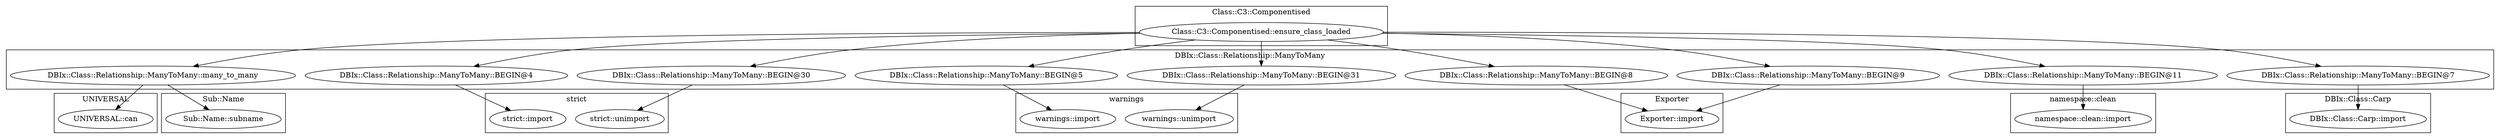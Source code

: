 digraph {
graph [overlap=false]
subgraph cluster_DBIx_Class_Carp {
	label="DBIx::Class::Carp";
	"DBIx::Class::Carp::import";
}
subgraph cluster_UNIVERSAL {
	label="UNIVERSAL";
	"UNIVERSAL::can";
}
subgraph cluster_namespace_clean {
	label="namespace::clean";
	"namespace::clean::import";
}
subgraph cluster_Exporter {
	label="Exporter";
	"Exporter::import";
}
subgraph cluster_Class_C3_Componentised {
	label="Class::C3::Componentised";
	"Class::C3::Componentised::ensure_class_loaded";
}
subgraph cluster_DBIx_Class_Relationship_ManyToMany {
	label="DBIx::Class::Relationship::ManyToMany";
	"DBIx::Class::Relationship::ManyToMany::many_to_many";
	"DBIx::Class::Relationship::ManyToMany::BEGIN@4";
	"DBIx::Class::Relationship::ManyToMany::BEGIN@5";
	"DBIx::Class::Relationship::ManyToMany::BEGIN@8";
	"DBIx::Class::Relationship::ManyToMany::BEGIN@31";
	"DBIx::Class::Relationship::ManyToMany::BEGIN@11";
	"DBIx::Class::Relationship::ManyToMany::BEGIN@9";
	"DBIx::Class::Relationship::ManyToMany::BEGIN@30";
	"DBIx::Class::Relationship::ManyToMany::BEGIN@7";
}
subgraph cluster_warnings {
	label="warnings";
	"warnings::unimport";
	"warnings::import";
}
subgraph cluster_Sub_Name {
	label="Sub::Name";
	"Sub::Name::subname";
}
subgraph cluster_strict {
	label="strict";
	"strict::import";
	"strict::unimport";
}
"Class::C3::Componentised::ensure_class_loaded" -> "DBIx::Class::Relationship::ManyToMany::BEGIN@30";
"DBIx::Class::Relationship::ManyToMany::BEGIN@9" -> "Exporter::import";
"DBIx::Class::Relationship::ManyToMany::BEGIN@8" -> "Exporter::import";
"Class::C3::Componentised::ensure_class_loaded" -> "DBIx::Class::Relationship::ManyToMany::BEGIN@9";
"Class::C3::Componentised::ensure_class_loaded" -> "DBIx::Class::Relationship::ManyToMany::many_to_many";
"Class::C3::Componentised::ensure_class_loaded" -> "DBIx::Class::Relationship::ManyToMany::BEGIN@31";
"DBIx::Class::Relationship::ManyToMany::many_to_many" -> "UNIVERSAL::can";
"DBIx::Class::Relationship::ManyToMany::BEGIN@30" -> "strict::unimport";
"DBIx::Class::Relationship::ManyToMany::BEGIN@5" -> "warnings::import";
"Class::C3::Componentised::ensure_class_loaded" -> "DBIx::Class::Relationship::ManyToMany::BEGIN@4";
"Class::C3::Componentised::ensure_class_loaded" -> "DBIx::Class::Relationship::ManyToMany::BEGIN@7";
"DBIx::Class::Relationship::ManyToMany::BEGIN@11" -> "namespace::clean::import";
"DBIx::Class::Relationship::ManyToMany::BEGIN@4" -> "strict::import";
"Class::C3::Componentised::ensure_class_loaded" -> "DBIx::Class::Relationship::ManyToMany::BEGIN@11";
"DBIx::Class::Relationship::ManyToMany::BEGIN@31" -> "warnings::unimport";
"Class::C3::Componentised::ensure_class_loaded" -> "DBIx::Class::Relationship::ManyToMany::BEGIN@5";
"DBIx::Class::Relationship::ManyToMany::many_to_many" -> "Sub::Name::subname";
"DBIx::Class::Relationship::ManyToMany::BEGIN@7" -> "DBIx::Class::Carp::import";
"Class::C3::Componentised::ensure_class_loaded" -> "DBIx::Class::Relationship::ManyToMany::BEGIN@8";
}
